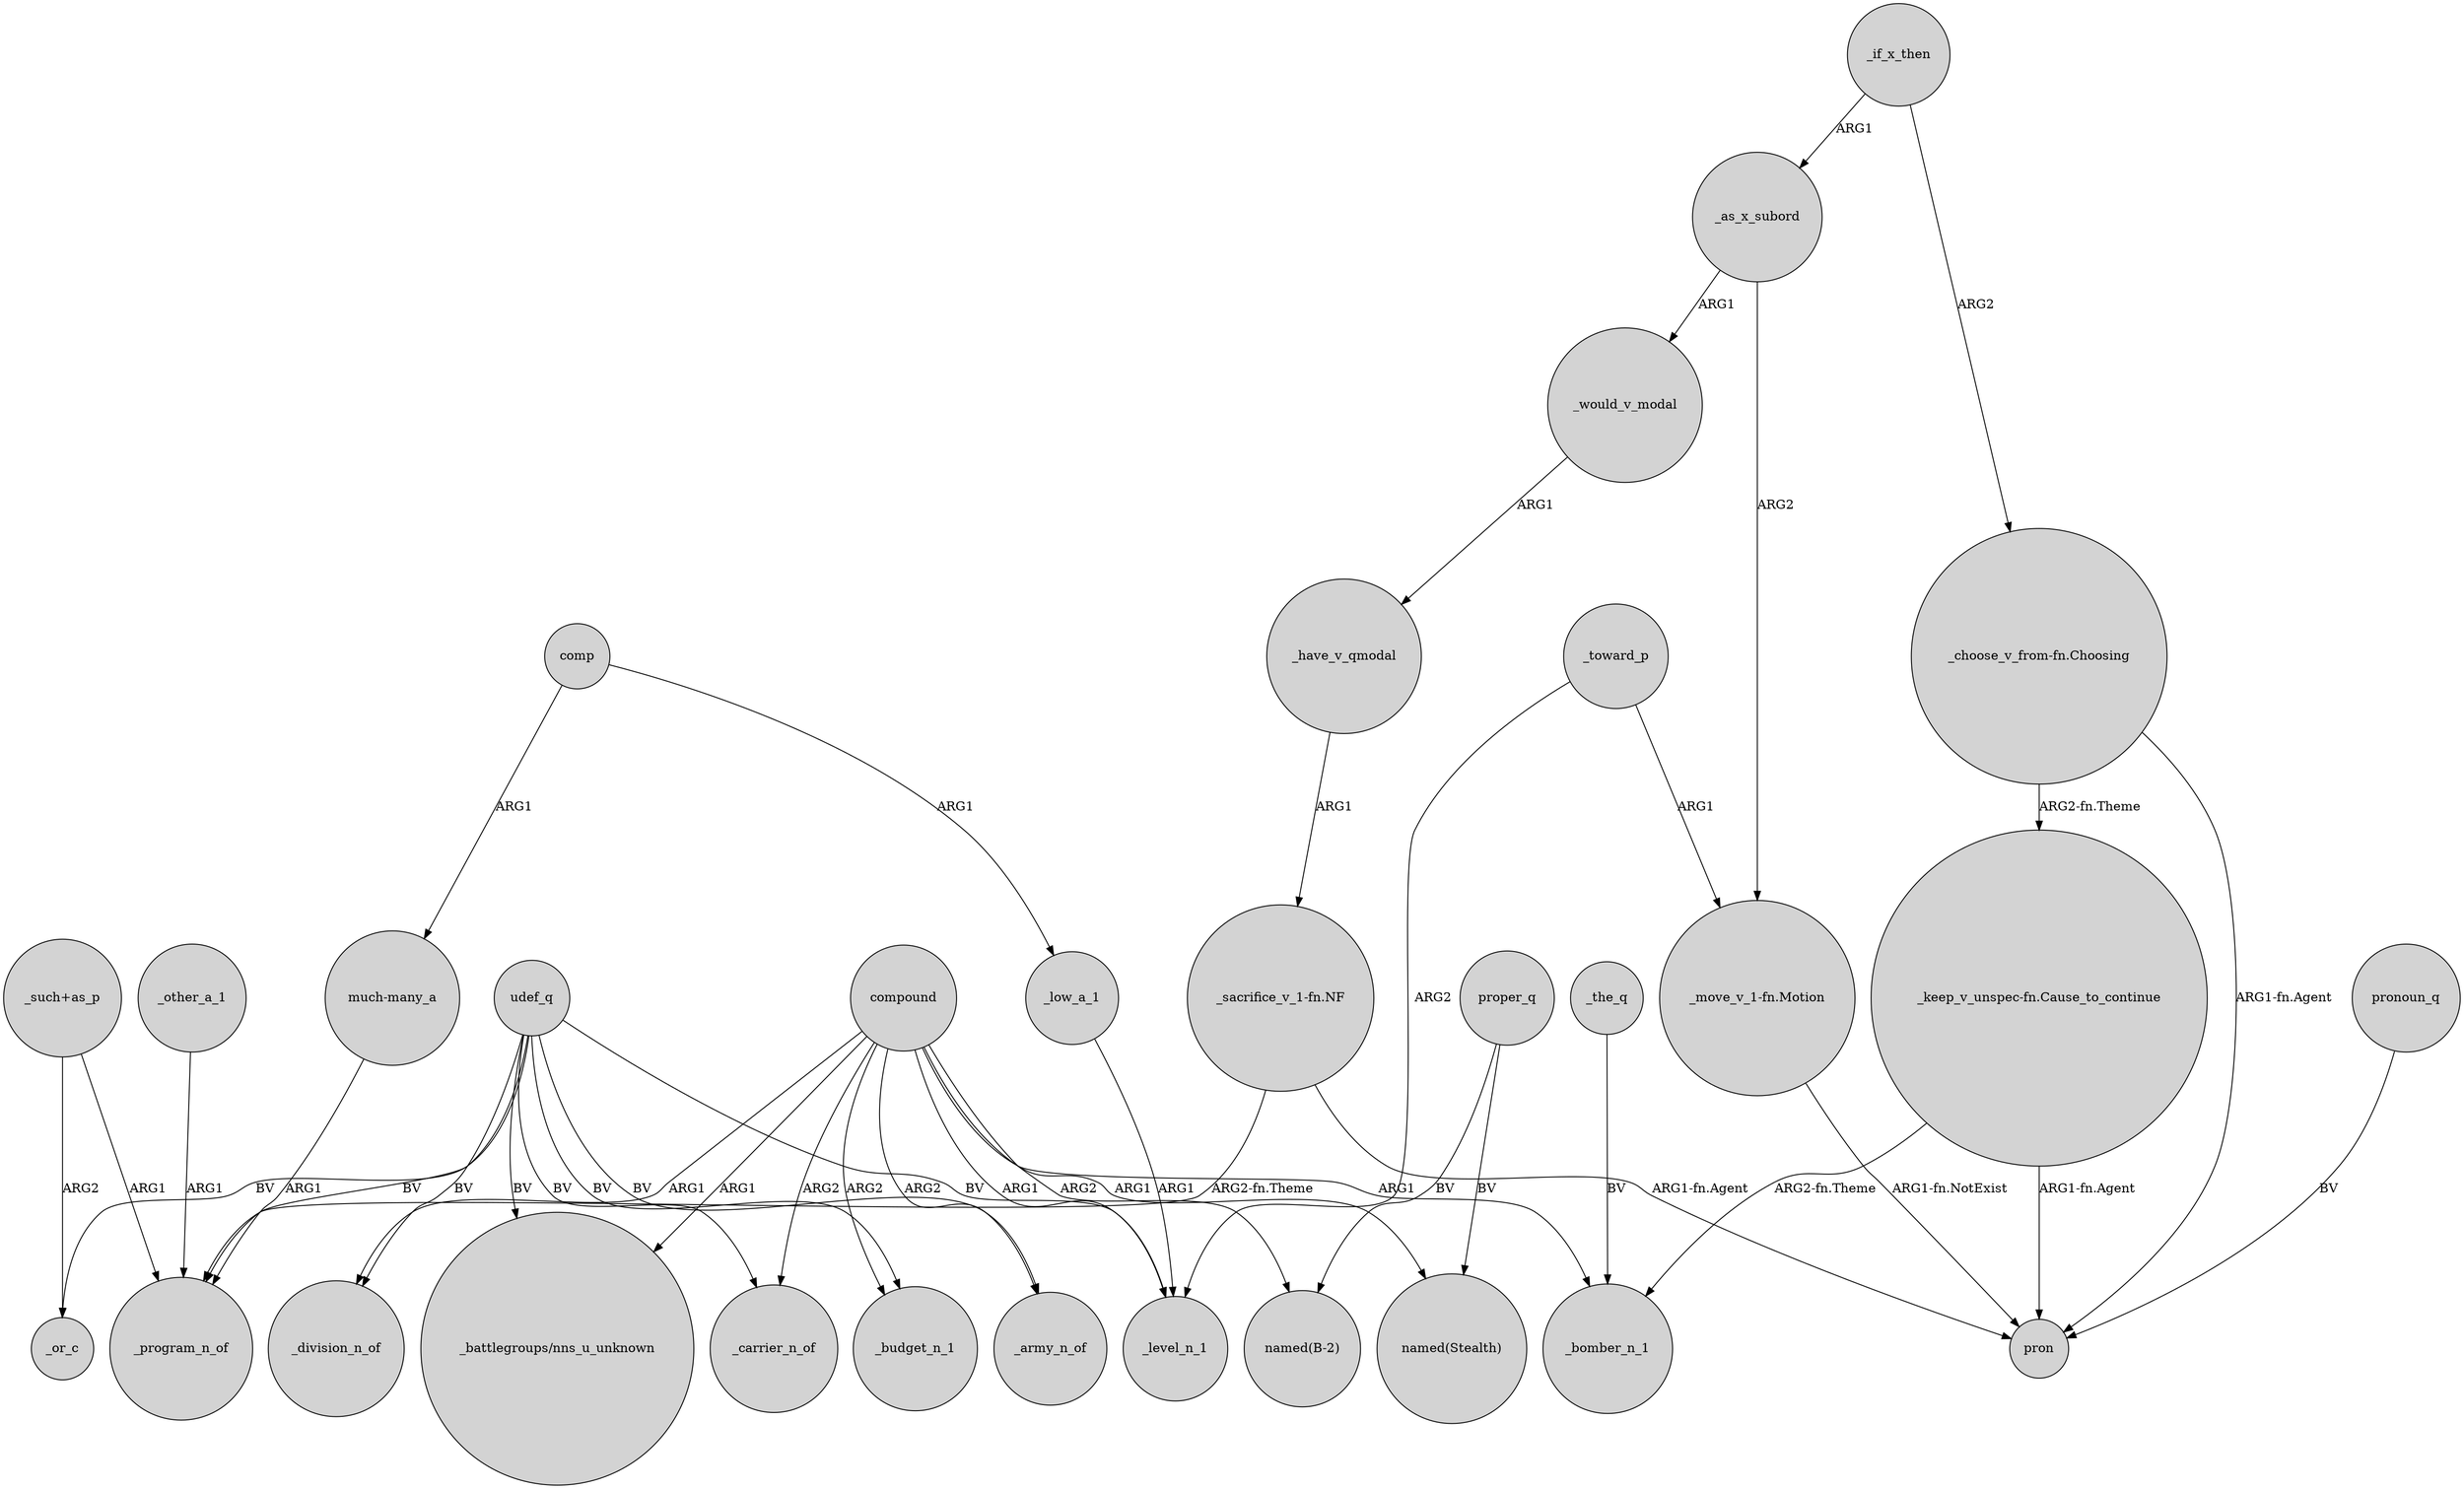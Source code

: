 digraph {
	node [shape=circle style=filled]
	"much-many_a" -> _program_n_of [label=ARG1]
	udef_q -> "_battlegroups/nns_u_unknown" [label=BV]
	_if_x_then -> _as_x_subord [label=ARG1]
	"_such+as_p" -> _program_n_of [label=ARG1]
	"_choose_v_from-fn.Choosing" -> pron [label="ARG1-fn.Agent"]
	compound -> "named(B-2)" [label=ARG2]
	"_keep_v_unspec-fn.Cause_to_continue" -> _bomber_n_1 [label="ARG2-fn.Theme"]
	udef_q -> _program_n_of [label=BV]
	"_sacrifice_v_1-fn.NF" -> pron [label="ARG1-fn.Agent"]
	_if_x_then -> "_choose_v_from-fn.Choosing" [label=ARG2]
	udef_q -> _army_n_of [label=BV]
	udef_q -> _or_c [label=BV]
	compound -> _budget_n_1 [label=ARG2]
	"_choose_v_from-fn.Choosing" -> "_keep_v_unspec-fn.Cause_to_continue" [label="ARG2-fn.Theme"]
	"_move_v_1-fn.Motion" -> pron [label="ARG1-fn.NotExist"]
	"_such+as_p" -> _or_c [label=ARG2]
	compound -> _army_n_of [label=ARG2]
	compound -> _bomber_n_1 [label=ARG1]
	udef_q -> _level_n_1 [label=BV]
	pronoun_q -> pron [label=BV]
	proper_q -> "named(B-2)" [label=BV]
	_have_v_qmodal -> "_sacrifice_v_1-fn.NF" [label=ARG1]
	comp -> "much-many_a" [label=ARG1]
	compound -> _carrier_n_of [label=ARG2]
	_low_a_1 -> _level_n_1 [label=ARG1]
	_the_q -> _bomber_n_1 [label=BV]
	udef_q -> _budget_n_1 [label=BV]
	compound -> "_battlegroups/nns_u_unknown" [label=ARG1]
	proper_q -> "named(Stealth)" [label=BV]
	_toward_p -> "_move_v_1-fn.Motion" [label=ARG1]
	_toward_p -> _level_n_1 [label=ARG2]
	udef_q -> _division_n_of [label=BV]
	udef_q -> _carrier_n_of [label=BV]
	_other_a_1 -> _program_n_of [label=ARG1]
	_as_x_subord -> _would_v_modal [label=ARG1]
	_as_x_subord -> "_move_v_1-fn.Motion" [label=ARG2]
	compound -> _division_n_of [label=ARG1]
	compound -> _level_n_1 [label=ARG1]
	"_sacrifice_v_1-fn.NF" -> _program_n_of [label="ARG2-fn.Theme"]
	compound -> "named(Stealth)" [label=ARG1]
	"_keep_v_unspec-fn.Cause_to_continue" -> pron [label="ARG1-fn.Agent"]
	comp -> _low_a_1 [label=ARG1]
	_would_v_modal -> _have_v_qmodal [label=ARG1]
}
